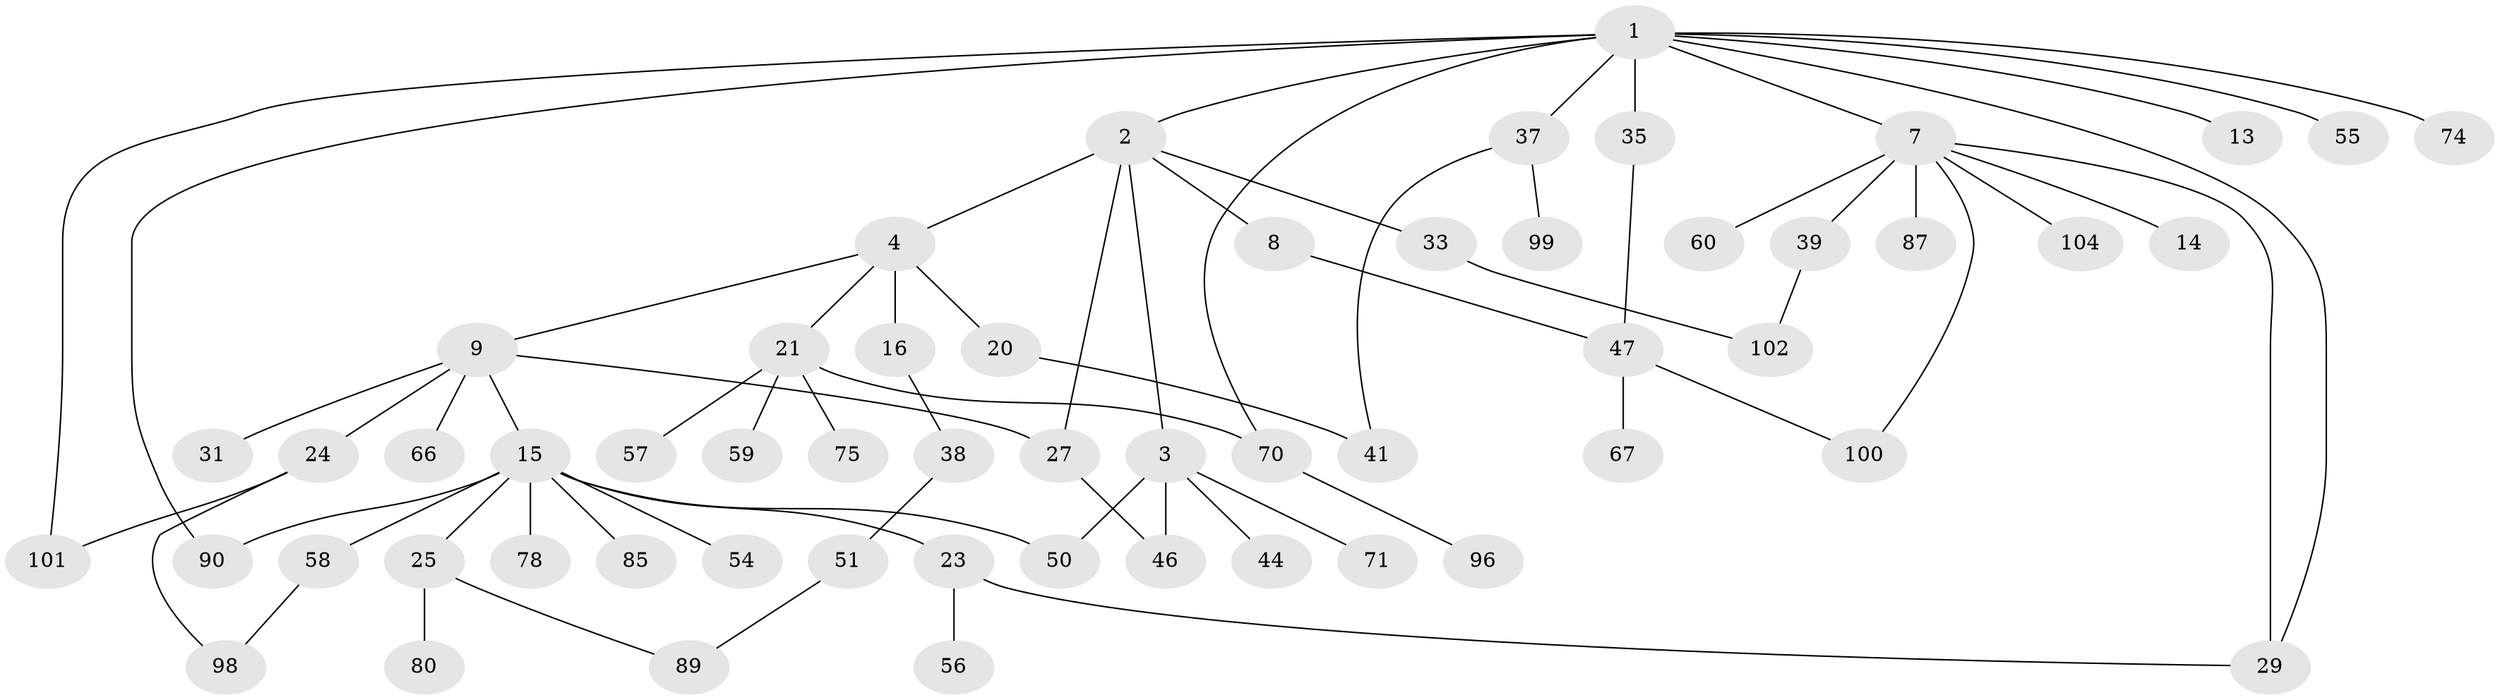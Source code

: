 // original degree distribution, {4: 0.0625, 7: 0.017857142857142856, 6: 0.03571428571428571, 8: 0.008928571428571428, 5: 0.026785714285714284, 3: 0.16964285714285715, 1: 0.375, 2: 0.30357142857142855}
// Generated by graph-tools (version 1.1) at 2025/13/03/09/25 04:13:37]
// undirected, 56 vertices, 69 edges
graph export_dot {
graph [start="1"]
  node [color=gray90,style=filled];
  1 [super="+6"];
  2;
  3 [super="+17+28+11"];
  4 [super="+40+12+5"];
  7 [super="+45+61+19"];
  8 [super="+10+34+26"];
  9 [super="+18"];
  13 [super="+93"];
  14;
  15 [super="+83+22"];
  16;
  20 [super="+43"];
  21 [super="+32+36"];
  23 [super="+69"];
  24 [super="+30"];
  25;
  27;
  29 [super="+81"];
  31;
  33 [super="+82"];
  35 [super="+42"];
  37;
  38 [super="+88"];
  39;
  41 [super="+79"];
  44;
  46;
  47 [super="+48"];
  50;
  51;
  54 [super="+97+109+64+77"];
  55;
  56;
  57;
  58 [super="+84"];
  59 [super="+62"];
  60 [super="+65+76"];
  66;
  67 [super="+110"];
  70 [super="+73"];
  71;
  74;
  75;
  78;
  80;
  85;
  87;
  89;
  90 [super="+94"];
  96 [super="+106"];
  98;
  99;
  100;
  101;
  102;
  104;
  1 -- 2;
  1 -- 35;
  1 -- 70;
  1 -- 37;
  1 -- 101;
  1 -- 7;
  1 -- 74;
  1 -- 13;
  1 -- 55;
  1 -- 90;
  1 -- 29;
  2 -- 3;
  2 -- 4;
  2 -- 8;
  2 -- 27;
  2 -- 33 [weight=2];
  3 -- 46;
  3 -- 50;
  3 -- 44;
  3 -- 71;
  4 -- 20;
  4 -- 21;
  4 -- 16;
  4 -- 9;
  7 -- 14;
  7 -- 39 [weight=2];
  7 -- 100;
  7 -- 87;
  7 -- 104;
  7 -- 60;
  7 -- 29;
  8 -- 47;
  9 -- 15;
  9 -- 66;
  9 -- 24;
  9 -- 27;
  9 -- 31;
  15 -- 23;
  15 -- 54;
  15 -- 58;
  15 -- 50;
  15 -- 90;
  15 -- 25;
  15 -- 85;
  15 -- 78;
  16 -- 38;
  20 -- 41;
  21 -- 59;
  21 -- 75;
  21 -- 70;
  21 -- 57;
  23 -- 29;
  23 -- 56;
  24 -- 98;
  24 -- 101;
  25 -- 80;
  25 -- 89;
  27 -- 46;
  33 -- 102;
  35 -- 47;
  37 -- 99;
  37 -- 41;
  38 -- 51;
  39 -- 102;
  47 -- 67;
  47 -- 100;
  51 -- 89;
  58 -- 98;
  70 -- 96;
}
